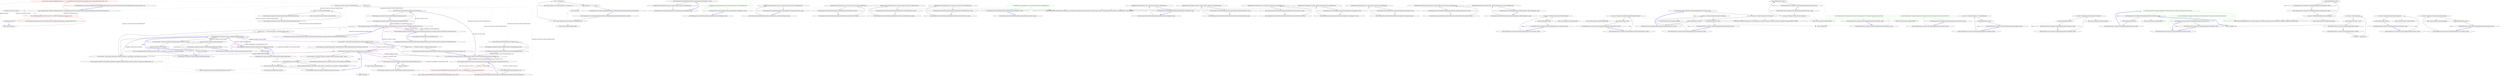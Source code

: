 digraph  {
n55 [label="Humanizer.Localisation.Formatters.DefaultFormatter", span=""];
n0 [cluster="Humanizer.Localisation.Formatters.DefaultFormatter.DefaultFormatter(string)", label="Entry Humanizer.Localisation.Formatters.DefaultFormatter.DefaultFormatter(string)", span="16-16"];
n1 [cluster="Humanizer.Localisation.Formatters.DefaultFormatter.DefaultFormatter(string)", label="_culture = new CultureInfo(localeCode)", span="18-18"];
n2 [cluster="Humanizer.Localisation.Formatters.DefaultFormatter.DefaultFormatter(string)", label="Exit Humanizer.Localisation.Formatters.DefaultFormatter.DefaultFormatter(string)", span="16-16"];
n3 [cluster="System.Globalization.CultureInfo.CultureInfo(string)", label="Entry System.Globalization.CultureInfo.CultureInfo(string)", span="0-0"];
n4 [cluster="Humanizer.Localisation.Formatters.DefaultFormatter.DateHumanize_Now()", label="Entry Humanizer.Localisation.Formatters.DefaultFormatter.DateHumanize_Now()", span="25-25"];
n5 [cluster="Humanizer.Localisation.Formatters.DefaultFormatter.DateHumanize_Now()", label="return GetResourceForDate(TimeUnit.Millisecond, Tense.Past, 0);", span="27-27"];
n6 [cluster="Humanizer.Localisation.Formatters.DefaultFormatter.DateHumanize_Now()", label="Exit Humanizer.Localisation.Formatters.DefaultFormatter.DateHumanize_Now()", span="25-25"];
n7 [cluster="Humanizer.Localisation.Formatters.DefaultFormatter.GetResourceForDate(Humanizer.Localisation.TimeUnit, Humanizer.Localisation.Tense, int)", label="Entry Humanizer.Localisation.Formatters.DefaultFormatter.GetResourceForDate(Humanizer.Localisation.TimeUnit, Humanizer.Localisation.Tense, int)", span="75-75"];
n8 [cluster="Humanizer.Localisation.Formatters.DefaultFormatter.DateHumanize_Never()", label="Entry Humanizer.Localisation.Formatters.DefaultFormatter.DateHumanize_Never()", span="34-34"];
n9 [cluster="Humanizer.Localisation.Formatters.DefaultFormatter.DateHumanize_Never()", label="return Format(ResourceKeys.DateHumanize.Never);", span="36-36"];
n10 [cluster="Humanizer.Localisation.Formatters.DefaultFormatter.DateHumanize_Never()", label="Exit Humanizer.Localisation.Formatters.DefaultFormatter.DateHumanize_Never()", span="34-34"];
n11 [cluster="Humanizer.Localisation.Formatters.DefaultFormatter.Format(string)", label="Entry Humanizer.Localisation.Formatters.DefaultFormatter.Format(string)", span="93-93"];
n12 [cluster="Humanizer.Localisation.Formatters.DefaultFormatter.DateHumanize(Humanizer.Localisation.TimeUnit, Humanizer.Localisation.Tense, int)", label="Entry Humanizer.Localisation.Formatters.DefaultFormatter.DateHumanize(Humanizer.Localisation.TimeUnit, Humanizer.Localisation.Tense, int)", span="46-46"];
n13 [cluster="Humanizer.Localisation.Formatters.DefaultFormatter.DateHumanize(Humanizer.Localisation.TimeUnit, Humanizer.Localisation.Tense, int)", label="return GetResourceForDate(timeUnit, timeUnitTense, unit);", span="48-48"];
n14 [cluster="Humanizer.Localisation.Formatters.DefaultFormatter.DateHumanize(Humanizer.Localisation.TimeUnit, Humanizer.Localisation.Tense, int)", label="Exit Humanizer.Localisation.Formatters.DefaultFormatter.DateHumanize(Humanizer.Localisation.TimeUnit, Humanizer.Localisation.Tense, int)", span="46-46"];
n15 [cluster="Humanizer.Localisation.Formatters.DefaultFormatter.TimeSpanHumanize_Zero()", label="Entry Humanizer.Localisation.Formatters.DefaultFormatter.TimeSpanHumanize_Zero()", span="55-55"];
n16 [cluster="Humanizer.Localisation.Formatters.DefaultFormatter.TimeSpanHumanize_Zero()", label="return GetResourceForTimeSpan(TimeUnit.Millisecond, 0);", span="57-57"];
n17 [cluster="Humanizer.Localisation.Formatters.DefaultFormatter.TimeSpanHumanize_Zero()", label="Exit Humanizer.Localisation.Formatters.DefaultFormatter.TimeSpanHumanize_Zero()", span="55-55"];
n18 [cluster="Humanizer.Localisation.Formatters.DefaultFormatter.GetResourceForTimeSpan(Humanizer.Localisation.TimeUnit, int)", label="Entry Humanizer.Localisation.Formatters.DefaultFormatter.GetResourceForTimeSpan(Humanizer.Localisation.TimeUnit, int)", span="81-81"];
n19 [cluster="Humanizer.Localisation.Formatters.DefaultFormatter.TimeSpanHumanize(Humanizer.Localisation.TimeUnit, int)", label="Entry Humanizer.Localisation.Formatters.DefaultFormatter.TimeSpanHumanize(Humanizer.Localisation.TimeUnit, int)", span="67-67"];
n20 [cluster="Humanizer.Localisation.Formatters.DefaultFormatter.TimeSpanHumanize(Humanizer.Localisation.TimeUnit, int)", color=red, community=0, label="0: timeUnit > TimeUnit.Week", span="69-69"];
n21 [cluster="Humanizer.Localisation.Formatters.DefaultFormatter.TimeSpanHumanize(Humanizer.Localisation.TimeUnit, int)", color=red, community=0, label="0: throw new ArgumentOutOfRangeException(nameof(timeUnit), ''There's no meaningful way to humanize passed timeUnit.'');", span="70-70"];
n22 [cluster="Humanizer.Localisation.Formatters.DefaultFormatter.TimeSpanHumanize(Humanizer.Localisation.TimeUnit, int)", label="return GetResourceForTimeSpan(timeUnit, unit);", span="72-72"];
n23 [cluster="Humanizer.Localisation.Formatters.DefaultFormatter.TimeSpanHumanize(Humanizer.Localisation.TimeUnit, int)", label="Exit Humanizer.Localisation.Formatters.DefaultFormatter.TimeSpanHumanize(Humanizer.Localisation.TimeUnit, int)", span="67-67"];
n24 [cluster="System.ArgumentOutOfRangeException.ArgumentOutOfRangeException(string, string)", label="Entry System.ArgumentOutOfRangeException.ArgumentOutOfRangeException(string, string)", span="0-0"];
n25 [cluster="Unk.nameof", label="Entry Unk.nameof", span=""];
n26 [cluster="Humanizer.Localisation.Formatters.DefaultFormatter.GetResourceForDate(Humanizer.Localisation.TimeUnit, Humanizer.Localisation.Tense, int)", label="var resourceKey = ResourceKeys.DateHumanize.GetResourceKey(unit, timeUnitTense: timeUnitTense, count: count)", span="77-77"];
n27 [cluster="Humanizer.Localisation.Formatters.DefaultFormatter.GetResourceForDate(Humanizer.Localisation.TimeUnit, Humanizer.Localisation.Tense, int)", label="return count == 1 ? Format(resourceKey) : Format(resourceKey, count);", span="78-78"];
n29 [cluster="Humanizer.Localisation.ResourceKeys.DateHumanize.GetResourceKey(Humanizer.Localisation.TimeUnit, Humanizer.Localisation.Tense, int)", label="Entry Humanizer.Localisation.ResourceKeys.DateHumanize.GetResourceKey(Humanizer.Localisation.TimeUnit, Humanizer.Localisation.Tense, int)", span="35-35"];
n28 [cluster="Humanizer.Localisation.Formatters.DefaultFormatter.GetResourceForDate(Humanizer.Localisation.TimeUnit, Humanizer.Localisation.Tense, int)", label="Exit Humanizer.Localisation.Formatters.DefaultFormatter.GetResourceForDate(Humanizer.Localisation.TimeUnit, Humanizer.Localisation.Tense, int)", span="75-75"];
n30 [cluster="Humanizer.Localisation.Formatters.DefaultFormatter.Format(string, int)", label="Entry Humanizer.Localisation.Formatters.DefaultFormatter.Format(string, int)", span="110-110"];
n31 [cluster="Humanizer.Localisation.Formatters.DefaultFormatter.GetResourceForTimeSpan(Humanizer.Localisation.TimeUnit, int)", label="var resourceKey = ResourceKeys.TimeSpanHumanize.GetResourceKey(unit, count)", span="83-83"];
n32 [cluster="Humanizer.Localisation.Formatters.DefaultFormatter.GetResourceForTimeSpan(Humanizer.Localisation.TimeUnit, int)", label="return count == 1 ? Format(resourceKey) : Format(resourceKey, count);", span="84-84"];
n34 [cluster="Humanizer.Localisation.ResourceKeys.TimeSpanHumanize.GetResourceKey(Humanizer.Localisation.TimeUnit, int)", label="Entry Humanizer.Localisation.ResourceKeys.TimeSpanHumanize.GetResourceKey(Humanizer.Localisation.TimeUnit, int)", span="22-22"];
n33 [cluster="Humanizer.Localisation.Formatters.DefaultFormatter.GetResourceForTimeSpan(Humanizer.Localisation.TimeUnit, int)", label="Exit Humanizer.Localisation.Formatters.DefaultFormatter.GetResourceForTimeSpan(Humanizer.Localisation.TimeUnit, int)", span="81-81"];
n35 [cluster="Humanizer.Localisation.Formatters.DefaultFormatter.Format(string)", label="var resourceString = Resources.GetResource(GetResourceKey(resourceKey), _culture)", span="95-95"];
n37 [cluster="Humanizer.Localisation.Formatters.DefaultFormatter.Format(string)", label="throw new ArgumentException($''The resource object with key '{resourceKey}' was not found'', nameof(resourceKey));", span="98-98"];
n36 [cluster="Humanizer.Localisation.Formatters.DefaultFormatter.Format(string)", label="string.IsNullOrEmpty(resourceString)", span="97-97"];
n40 [cluster="Humanizer.Localisation.Formatters.DefaultFormatter.GetResourceKey(string)", label="Entry Humanizer.Localisation.Formatters.DefaultFormatter.GetResourceKey(string)", span="136-136"];
n41 [cluster="Humanizer.Localisation.Resources.GetResource(string, System.Globalization.CultureInfo)", label="Entry Humanizer.Localisation.Resources.GetResource(string, System.Globalization.CultureInfo)", span="19-19"];
n38 [cluster="Humanizer.Localisation.Formatters.DefaultFormatter.Format(string)", label="return resourceString;", span="100-100"];
n42 [cluster="string.IsNullOrEmpty(string)", label="Entry string.IsNullOrEmpty(string)", span="0-0"];
n39 [cluster="Humanizer.Localisation.Formatters.DefaultFormatter.Format(string)", label="Exit Humanizer.Localisation.Formatters.DefaultFormatter.Format(string)", span="93-93"];
n43 [cluster="System.ArgumentException.ArgumentException(string, string)", label="Entry System.ArgumentException.ArgumentException(string, string)", span="0-0"];
n44 [cluster="Humanizer.Localisation.Formatters.DefaultFormatter.Format(string, int)", label="var resourceString = Resources.GetResource(GetResourceKey(resourceKey, number), _culture)", span="112-112"];
n46 [cluster="Humanizer.Localisation.Formatters.DefaultFormatter.Format(string, int)", label="throw new ArgumentException($''The resource object with key '{resourceKey}' was not found'', nameof(resourceKey));", span="115-115"];
n47 [cluster="Humanizer.Localisation.Formatters.DefaultFormatter.Format(string, int)", label="return resourceString.FormatWith(number);", span="117-117"];
n45 [cluster="Humanizer.Localisation.Formatters.DefaultFormatter.Format(string, int)", label="string.IsNullOrEmpty(resourceString)", span="114-114"];
n49 [cluster="Humanizer.Localisation.Formatters.DefaultFormatter.GetResourceKey(string, int)", label="Entry Humanizer.Localisation.Formatters.DefaultFormatter.GetResourceKey(string, int)", span="126-126"];
n48 [cluster="Humanizer.Localisation.Formatters.DefaultFormatter.Format(string, int)", label="Exit Humanizer.Localisation.Formatters.DefaultFormatter.Format(string, int)", span="110-110"];
n50 [cluster="string.FormatWith(params object[])", label="Entry string.FormatWith(params object[])", span="15-15"];
n51 [cluster="Humanizer.Localisation.Formatters.DefaultFormatter.GetResourceKey(string, int)", label="return resourceKey;", span="128-128"];
n52 [cluster="Humanizer.Localisation.Formatters.DefaultFormatter.GetResourceKey(string, int)", label="Exit Humanizer.Localisation.Formatters.DefaultFormatter.GetResourceKey(string, int)", span="126-126"];
n53 [cluster="Humanizer.Localisation.Formatters.DefaultFormatter.GetResourceKey(string)", label="return resourceKey;", span="138-138"];
n54 [cluster="Humanizer.Localisation.Formatters.DefaultFormatter.GetResourceKey(string)", label="Exit Humanizer.Localisation.Formatters.DefaultFormatter.GetResourceKey(string)", span="136-136"];
m0_3 [cluster="Unk.>", file="DefaultFormatterTests.cs", label="Entry Unk.>", span=""];
m0_15 [cluster="System.Collections.Generic.IEnumerable<T>.Humanize<T>()", file="DefaultFormatterTests.cs", label="Entry System.Collections.Generic.IEnumerable<T>.Humanize<T>()", span="17-17"];
m0_0 [cluster="Humanizer.Tests.Localisation.DefaultFormatterTests.TimeSpanHumanizeThrowsExceptionForTimeUnitsLargerThanWeek(Humanizer.Localisation.TimeUnit, int)", file="DefaultFormatterTests.cs", label="Entry Humanizer.Tests.Localisation.DefaultFormatterTests.TimeSpanHumanizeThrowsExceptionForTimeUnitsLargerThanWeek(Humanizer.Localisation.TimeUnit, int)", span="17-17"];
m0_1 [cluster="Humanizer.Tests.Localisation.DefaultFormatterTests.TimeSpanHumanizeThrowsExceptionForTimeUnitsLargerThanWeek(Humanizer.Localisation.TimeUnit, int)", color=red, community=0, file="DefaultFormatterTests.cs", label="0: Assert.Throws<ArgumentOutOfRangeException>(() => new DefaultFormatter(CultureInfo.InvariantCulture.Name).TimeSpanHumanize(timeUnit, unit))", span="19-19"];
m0_2 [cluster="Humanizer.Tests.Localisation.DefaultFormatterTests.TimeSpanHumanizeThrowsExceptionForTimeUnitsLargerThanWeek(Humanizer.Localisation.TimeUnit, int)", file="DefaultFormatterTests.cs", label="Exit Humanizer.Tests.Localisation.DefaultFormatterTests.TimeSpanHumanizeThrowsExceptionForTimeUnitsLargerThanWeek(Humanizer.Localisation.TimeUnit, int)", span="17-17"];
m0_8 [cluster="Humanizer.Localisation.Formatters.DefaultFormatter.TimeSpanHumanize(Humanizer.Localisation.TimeUnit, int)", file="DefaultFormatterTests.cs", label="Entry Humanizer.Localisation.Formatters.DefaultFormatter.TimeSpanHumanize(Humanizer.Localisation.TimeUnit, int)", span="67-67"];
m0_16 [cluster="Unk.Equal", file="DefaultFormatterTests.cs", label="Entry Unk.Equal", span=""];
m0_9 [cluster="Humanizer.Tests.Localisation.DefaultFormatterTests.HandlesNotImplementedCollectionFormattersGracefully()", file="DefaultFormatterTests.cs", label="Entry Humanizer.Tests.Localisation.DefaultFormatterTests.HandlesNotImplementedCollectionFormattersGracefully()", span="24-24"];
m0_10 [cluster="Humanizer.Tests.Localisation.DefaultFormatterTests.HandlesNotImplementedCollectionFormattersGracefully()", file="DefaultFormatterTests.cs", label="var a = new[] {DateTime.UtcNow, DateTime.UtcNow.AddDays(10)}", span="26-26"];
m0_11 [cluster="Humanizer.Tests.Localisation.DefaultFormatterTests.HandlesNotImplementedCollectionFormattersGracefully()", file="DefaultFormatterTests.cs", label="var b = a.Humanize()", span="27-27"];
m0_12 [cluster="Humanizer.Tests.Localisation.DefaultFormatterTests.HandlesNotImplementedCollectionFormattersGracefully()", file="DefaultFormatterTests.cs", label="Assert.Equal(a[0] + '' & '' + a[1], b)", span="29-29"];
m0_13 [cluster="Humanizer.Tests.Localisation.DefaultFormatterTests.HandlesNotImplementedCollectionFormattersGracefully()", file="DefaultFormatterTests.cs", label="Exit Humanizer.Tests.Localisation.DefaultFormatterTests.HandlesNotImplementedCollectionFormattersGracefully()", span="24-24"];
m0_4 [cluster="lambda expression", file="DefaultFormatterTests.cs", label="Entry lambda expression", span="19-19"];
m0_5 [cluster="lambda expression", color=red, community=0, file="DefaultFormatterTests.cs", label="0: new DefaultFormatter(CultureInfo.InvariantCulture.Name).TimeSpanHumanize(timeUnit, unit)", span="19-19"];
m0_6 [cluster="lambda expression", file="DefaultFormatterTests.cs", label="Exit lambda expression", span="19-19"];
m0_14 [cluster="System.DateTime.AddDays(double)", file="DefaultFormatterTests.cs", label="Entry System.DateTime.AddDays(double)", span="0-0"];
m0_17 [file="DefaultFormatterTests.cs", label="Humanizer.Localisation.TimeUnit", span=""];
m0_18 [file="DefaultFormatterTests.cs", label=int, span=""];
m1_13 [cluster="Humanizer.Tests.DateTimeHumanizePrecisionStrategyTests.MinutesAgo(int, string)", file="TimeSpanHumanizeExtensions.cs", label="Entry Humanizer.Tests.DateTimeHumanizePrecisionStrategyTests.MinutesAgo(int, string)", span="72-72"];
m1_14 [cluster="Humanizer.Tests.DateTimeHumanizePrecisionStrategyTests.MinutesAgo(int, string)", file="TimeSpanHumanizeExtensions.cs", label="DateHumanize.Verify(expected, minutes, TimeUnit.Minute, Tense.Past, DefaultPrecision)", span="74-74"];
m1_15 [cluster="Humanizer.Tests.DateTimeHumanizePrecisionStrategyTests.MinutesAgo(int, string)", file="TimeSpanHumanizeExtensions.cs", label="Exit Humanizer.Tests.DateTimeHumanizePrecisionStrategyTests.MinutesAgo(int, string)", span="72-72"];
m1_31 [cluster="Humanizer.Tests.DateTimeHumanizePrecisionStrategyTests.MonthsAgo(int, string)", file="TimeSpanHumanizeExtensions.cs", label="Entry Humanizer.Tests.DateTimeHumanizePrecisionStrategyTests.MonthsAgo(int, string)", span="156-156"];
m1_32 [cluster="Humanizer.Tests.DateTimeHumanizePrecisionStrategyTests.MonthsAgo(int, string)", color=green, community=0, file="TimeSpanHumanizeExtensions.cs", label="0: DateHumanize.Verify(expected, months, TimeUnit.Month, Tense.Past, DefaultPrecision)", span="158-158"];
m1_33 [cluster="Humanizer.Tests.DateTimeHumanizePrecisionStrategyTests.MonthsAgo(int, string)", file="TimeSpanHumanizeExtensions.cs", label="Exit Humanizer.Tests.DateTimeHumanizePrecisionStrategyTests.MonthsAgo(int, string)", span="156-156"];
m1_10 [cluster="Humanizer.Tests.DateTimeHumanizePrecisionStrategyTests.SecondsFromNow(int, string)", file="TimeSpanHumanizeExtensions.cs", label="Entry Humanizer.Tests.DateTimeHumanizePrecisionStrategyTests.SecondsFromNow(int, string)", span="58-58"];
m1_11 [cluster="Humanizer.Tests.DateTimeHumanizePrecisionStrategyTests.SecondsFromNow(int, string)", file="TimeSpanHumanizeExtensions.cs", label="DateHumanize.Verify(expected, seconds, TimeUnit.Second, Tense.Future, DefaultPrecision)", span="60-60"];
m1_12 [cluster="Humanizer.Tests.DateTimeHumanizePrecisionStrategyTests.SecondsFromNow(int, string)", file="TimeSpanHumanizeExtensions.cs", label="Exit Humanizer.Tests.DateTimeHumanizePrecisionStrategyTests.SecondsFromNow(int, string)", span="58-58"];
m1_28 [cluster="Humanizer.Tests.DateTimeHumanizePrecisionStrategyTests.DaysFromNow(int, string)", file="TimeSpanHumanizeExtensions.cs", label="Entry Humanizer.Tests.DateTimeHumanizePrecisionStrategyTests.DaysFromNow(int, string)", span="143-143"];
m1_29 [cluster="Humanizer.Tests.DateTimeHumanizePrecisionStrategyTests.DaysFromNow(int, string)", file="TimeSpanHumanizeExtensions.cs", label="DateHumanize.Verify(expected, days, TimeUnit.Day, Tense.Future, DefaultPrecision)", span="145-145"];
m1_30 [cluster="Humanizer.Tests.DateTimeHumanizePrecisionStrategyTests.DaysFromNow(int, string)", file="TimeSpanHumanizeExtensions.cs", label="Exit Humanizer.Tests.DateTimeHumanizePrecisionStrategyTests.DaysFromNow(int, string)", span="143-143"];
m1_34 [cluster="Humanizer.Tests.DateTimeHumanizePrecisionStrategyTests.MonthsFromNow(int, string)", file="TimeSpanHumanizeExtensions.cs", label="Entry Humanizer.Tests.DateTimeHumanizePrecisionStrategyTests.MonthsFromNow(int, string)", span="169-169"];
m1_35 [cluster="Humanizer.Tests.DateTimeHumanizePrecisionStrategyTests.MonthsFromNow(int, string)", file="TimeSpanHumanizeExtensions.cs", label="DateHumanize.Verify(expected, months, TimeUnit.Month, Tense.Future, DefaultPrecision)", span="171-171"];
m1_36 [cluster="Humanizer.Tests.DateTimeHumanizePrecisionStrategyTests.MonthsFromNow(int, string)", file="TimeSpanHumanizeExtensions.cs", label="Exit Humanizer.Tests.DateTimeHumanizePrecisionStrategyTests.MonthsFromNow(int, string)", span="169-169"];
m1_22 [cluster="Humanizer.Tests.DateTimeHumanizePrecisionStrategyTests.HoursFromNow(int, string)", file="TimeSpanHumanizeExtensions.cs", label="Entry Humanizer.Tests.DateTimeHumanizePrecisionStrategyTests.HoursFromNow(int, string)", span="115-115"];
m1_23 [cluster="Humanizer.Tests.DateTimeHumanizePrecisionStrategyTests.HoursFromNow(int, string)", file="TimeSpanHumanizeExtensions.cs", label="DateHumanize.Verify(expected, hours, TimeUnit.Hour, Tense.Future, DefaultPrecision)", span="117-117"];
m1_24 [cluster="Humanizer.Tests.DateTimeHumanizePrecisionStrategyTests.HoursFromNow(int, string)", file="TimeSpanHumanizeExtensions.cs", label="Exit Humanizer.Tests.DateTimeHumanizePrecisionStrategyTests.HoursFromNow(int, string)", span="115-115"];
m1_25 [cluster="Humanizer.Tests.DateTimeHumanizePrecisionStrategyTests.DaysAgo(int, string)", file="TimeSpanHumanizeExtensions.cs", label="Entry Humanizer.Tests.DateTimeHumanizePrecisionStrategyTests.DaysAgo(int, string)", span="129-129"];
m1_26 [cluster="Humanizer.Tests.DateTimeHumanizePrecisionStrategyTests.DaysAgo(int, string)", color=green, community=0, file="TimeSpanHumanizeExtensions.cs", label="0: DateHumanize.Verify(expected, days, TimeUnit.Day, Tense.Past, DefaultPrecision)", span="131-131"];
m1_27 [cluster="Humanizer.Tests.DateTimeHumanizePrecisionStrategyTests.DaysAgo(int, string)", file="TimeSpanHumanizeExtensions.cs", label="Exit Humanizer.Tests.DateTimeHumanizePrecisionStrategyTests.DaysAgo(int, string)", span="129-129"];
m1_37 [cluster="Humanizer.Tests.DateTimeHumanizePrecisionStrategyTests.YearsAgo(int, string)", file="TimeSpanHumanizeExtensions.cs", label="Entry Humanizer.Tests.DateTimeHumanizePrecisionStrategyTests.YearsAgo(int, string)", span="177-177"];
m1_38 [cluster="Humanizer.Tests.DateTimeHumanizePrecisionStrategyTests.YearsAgo(int, string)", file="TimeSpanHumanizeExtensions.cs", label="DateHumanize.Verify(expected, years, TimeUnit.Year, Tense.Past, DefaultPrecision)", span="179-179"];
m1_39 [cluster="Humanizer.Tests.DateTimeHumanizePrecisionStrategyTests.YearsAgo(int, string)", file="TimeSpanHumanizeExtensions.cs", label="Exit Humanizer.Tests.DateTimeHumanizePrecisionStrategyTests.YearsAgo(int, string)", span="177-177"];
m1_16 [cluster="Humanizer.Tests.DateTimeHumanizePrecisionStrategyTests.MinutesFromNow(int, string)", file="TimeSpanHumanizeExtensions.cs", label="Entry Humanizer.Tests.DateTimeHumanizePrecisionStrategyTests.MinutesFromNow(int, string)", span="86-86"];
m1_17 [cluster="Humanizer.Tests.DateTimeHumanizePrecisionStrategyTests.MinutesFromNow(int, string)", file="TimeSpanHumanizeExtensions.cs", label="DateHumanize.Verify(expected, minutes, TimeUnit.Minute, Tense.Future, DefaultPrecision)", span="88-88"];
m1_18 [cluster="Humanizer.Tests.DateTimeHumanizePrecisionStrategyTests.MinutesFromNow(int, string)", file="TimeSpanHumanizeExtensions.cs", label="Exit Humanizer.Tests.DateTimeHumanizePrecisionStrategyTests.MinutesFromNow(int, string)", span="86-86"];
m1_40 [cluster="Humanizer.Tests.DateTimeHumanizePrecisionStrategyTests.YearsFromNow(int, string)", file="TimeSpanHumanizeExtensions.cs", label="Entry Humanizer.Tests.DateTimeHumanizePrecisionStrategyTests.YearsFromNow(int, string)", span="185-185"];
m1_41 [cluster="Humanizer.Tests.DateTimeHumanizePrecisionStrategyTests.YearsFromNow(int, string)", file="TimeSpanHumanizeExtensions.cs", label="DateHumanize.Verify(expected, years, TimeUnit.Year, Tense.Future, DefaultPrecision)", span="187-187"];
m1_42 [cluster="Humanizer.Tests.DateTimeHumanizePrecisionStrategyTests.YearsFromNow(int, string)", file="TimeSpanHumanizeExtensions.cs", label="Exit Humanizer.Tests.DateTimeHumanizePrecisionStrategyTests.YearsFromNow(int, string)", span="185-185"];
m1_7 [cluster="Humanizer.Tests.DateTimeHumanizePrecisionStrategyTests.SecondsAgo(int, string)", file="TimeSpanHumanizeExtensions.cs", label="Entry Humanizer.Tests.DateTimeHumanizePrecisionStrategyTests.SecondsAgo(int, string)", span="44-44"];
m1_8 [cluster="Humanizer.Tests.DateTimeHumanizePrecisionStrategyTests.SecondsAgo(int, string)", file="TimeSpanHumanizeExtensions.cs", label="DateHumanize.Verify(expected, seconds, TimeUnit.Second, Tense.Past, DefaultPrecision)", span="46-46"];
m1_9 [cluster="Humanizer.Tests.DateTimeHumanizePrecisionStrategyTests.SecondsAgo(int, string)", file="TimeSpanHumanizeExtensions.cs", label="Exit Humanizer.Tests.DateTimeHumanizePrecisionStrategyTests.SecondsAgo(int, string)", span="44-44"];
m1_3 [cluster="Humanizer.Tests.DateHumanize.Verify(string, int, Humanizer.Localisation.TimeUnit, Humanizer.Localisation.Tense, double?, System.Globalization.CultureInfo, System.DateTime?, System.DateTime?)", file="TimeSpanHumanizeExtensions.cs", label="Entry Humanizer.Tests.DateHumanize.Verify(string, int, Humanizer.Localisation.TimeUnit, Humanizer.Localisation.Tense, double?, System.Globalization.CultureInfo, System.DateTime?, System.DateTime?)", span="35-35"];
m1_19 [cluster="Humanizer.Tests.DateTimeHumanizePrecisionStrategyTests.HoursAgo(int, string)", file="TimeSpanHumanizeExtensions.cs", label="Entry Humanizer.Tests.DateTimeHumanizePrecisionStrategyTests.HoursAgo(int, string)", span="101-101"];
m1_20 [cluster="Humanizer.Tests.DateTimeHumanizePrecisionStrategyTests.HoursAgo(int, string)", file="TimeSpanHumanizeExtensions.cs", label="DateHumanize.Verify(expected, hours, TimeUnit.Hour, Tense.Past, DefaultPrecision)", span="103-103"];
m1_21 [cluster="Humanizer.Tests.DateTimeHumanizePrecisionStrategyTests.HoursAgo(int, string)", file="TimeSpanHumanizeExtensions.cs", label="Exit Humanizer.Tests.DateTimeHumanizePrecisionStrategyTests.HoursAgo(int, string)", span="101-101"];
m1_4 [cluster="Humanizer.Tests.DateTimeHumanizePrecisionStrategyTests.MillisecondsFromNow(int, string)", file="TimeSpanHumanizeExtensions.cs", label="Entry Humanizer.Tests.DateTimeHumanizePrecisionStrategyTests.MillisecondsFromNow(int, string)", span="30-30"];
m1_5 [cluster="Humanizer.Tests.DateTimeHumanizePrecisionStrategyTests.MillisecondsFromNow(int, string)", file="TimeSpanHumanizeExtensions.cs", label="DateHumanize.Verify(expected, milliseconds, TimeUnit.Millisecond, Tense.Future, DefaultPrecision)", span="32-32"];
m1_6 [cluster="Humanizer.Tests.DateTimeHumanizePrecisionStrategyTests.MillisecondsFromNow(int, string)", file="TimeSpanHumanizeExtensions.cs", label="Exit Humanizer.Tests.DateTimeHumanizePrecisionStrategyTests.MillisecondsFromNow(int, string)", span="30-30"];
m1_0 [cluster="Humanizer.Tests.DateTimeHumanizePrecisionStrategyTests.MillisecondsAgo(int, string)", file="TimeSpanHumanizeExtensions.cs", label="Entry Humanizer.Tests.DateTimeHumanizePrecisionStrategyTests.MillisecondsAgo(int, string)", span="18-18"];
m1_1 [cluster="Humanizer.Tests.DateTimeHumanizePrecisionStrategyTests.MillisecondsAgo(int, string)", file="TimeSpanHumanizeExtensions.cs", label="DateHumanize.Verify(expected, milliseconds, TimeUnit.Millisecond, Tense.Past, DefaultPrecision)", span="20-20"];
m1_2 [cluster="Humanizer.Tests.DateTimeHumanizePrecisionStrategyTests.MillisecondsAgo(int, string)", file="TimeSpanHumanizeExtensions.cs", label="Exit Humanizer.Tests.DateTimeHumanizePrecisionStrategyTests.MillisecondsAgo(int, string)", span="18-18"];
m2_22 [cluster="Humanizer.Tests.Localisation.roRO.TimeSpanHumanizerTests.Days(int, string)", file="TimeSpanHumanizerTests.cs", label="Entry Humanizer.Tests.Localisation.roRO.TimeSpanHumanizerTests.Days(int, string)", span="66-66"];
m2_23 [cluster="Humanizer.Tests.Localisation.roRO.TimeSpanHumanizerTests.Days(int, string)", file="TimeSpanHumanizerTests.cs", label="var actual = TimeSpan.FromDays(days).Humanize()", span="68-68"];
m2_24 [cluster="Humanizer.Tests.Localisation.roRO.TimeSpanHumanizerTests.Days(int, string)", file="TimeSpanHumanizerTests.cs", label="Assert.Equal(expected, actual)", span="69-69"];
m2_25 [cluster="Humanizer.Tests.Localisation.roRO.TimeSpanHumanizerTests.Days(int, string)", file="TimeSpanHumanizerTests.cs", label="Exit Humanizer.Tests.Localisation.roRO.TimeSpanHumanizerTests.Days(int, string)", span="66-66"];
m2_17 [cluster="Humanizer.Tests.Localisation.roRO.TimeSpanHumanizerTests.Hours(int, string)", file="TimeSpanHumanizerTests.cs", label="Entry Humanizer.Tests.Localisation.roRO.TimeSpanHumanizerTests.Hours(int, string)", span="54-54"];
m2_18 [cluster="Humanizer.Tests.Localisation.roRO.TimeSpanHumanizerTests.Hours(int, string)", file="TimeSpanHumanizerTests.cs", label="var actual = TimeSpan.FromHours(hours).Humanize()", span="56-56"];
m2_19 [cluster="Humanizer.Tests.Localisation.roRO.TimeSpanHumanizerTests.Hours(int, string)", file="TimeSpanHumanizerTests.cs", label="Assert.Equal(expected, actual)", span="57-57"];
m2_20 [cluster="Humanizer.Tests.Localisation.roRO.TimeSpanHumanizerTests.Hours(int, string)", file="TimeSpanHumanizerTests.cs", label="Exit Humanizer.Tests.Localisation.roRO.TimeSpanHumanizerTests.Hours(int, string)", span="54-54"];
m2_7 [cluster="Humanizer.Tests.Localisation.roRO.TimeSpanHumanizerTests.Seconds(int, string)", file="TimeSpanHumanizerTests.cs", label="Entry Humanizer.Tests.Localisation.roRO.TimeSpanHumanizerTests.Seconds(int, string)", span="32-32"];
m2_8 [cluster="Humanizer.Tests.Localisation.roRO.TimeSpanHumanizerTests.Seconds(int, string)", file="TimeSpanHumanizerTests.cs", label="var actual = TimeSpan.FromSeconds(seconds).Humanize()", span="34-34"];
m2_9 [cluster="Humanizer.Tests.Localisation.roRO.TimeSpanHumanizerTests.Seconds(int, string)", file="TimeSpanHumanizerTests.cs", label="Assert.Equal(expected, actual)", span="35-35"];
m2_10 [cluster="Humanizer.Tests.Localisation.roRO.TimeSpanHumanizerTests.Seconds(int, string)", file="TimeSpanHumanizerTests.cs", label="Exit Humanizer.Tests.Localisation.roRO.TimeSpanHumanizerTests.Seconds(int, string)", span="32-32"];
m2_16 [cluster="System.TimeSpan.FromMinutes(double)", file="TimeSpanHumanizerTests.cs", label="Entry System.TimeSpan.FromMinutes(double)", span="0-0"];
m2_5 [cluster="System.TimeSpan.Humanize(int, System.Globalization.CultureInfo, Humanizer.Localisation.TimeUnit, Humanizer.Localisation.TimeUnit, string)", file="TimeSpanHumanizerTests.cs", label="Entry System.TimeSpan.Humanize(int, System.Globalization.CultureInfo, Humanizer.Localisation.TimeUnit, Humanizer.Localisation.TimeUnit, string)", span="28-28"];
m2_0 [cluster="Humanizer.Tests.Localisation.roRO.TimeSpanHumanizerTests.Milliseconds(int, string)", file="TimeSpanHumanizerTests.cs", label="Entry Humanizer.Tests.Localisation.roRO.TimeSpanHumanizerTests.Milliseconds(int, string)", span="21-21"];
m2_1 [cluster="Humanizer.Tests.Localisation.roRO.TimeSpanHumanizerTests.Milliseconds(int, string)", file="TimeSpanHumanizerTests.cs", label="var actual = TimeSpan.FromMilliseconds(millisSeconds).Humanize()", span="23-23"];
m2_2 [cluster="Humanizer.Tests.Localisation.roRO.TimeSpanHumanizerTests.Milliseconds(int, string)", file="TimeSpanHumanizerTests.cs", label="Assert.Equal(expected, actual)", span="24-24"];
m2_3 [cluster="Humanizer.Tests.Localisation.roRO.TimeSpanHumanizerTests.Milliseconds(int, string)", file="TimeSpanHumanizerTests.cs", label="Exit Humanizer.Tests.Localisation.roRO.TimeSpanHumanizerTests.Milliseconds(int, string)", span="21-21"];
m2_4 [cluster="System.TimeSpan.FromMilliseconds(double)", file="TimeSpanHumanizerTests.cs", label="Entry System.TimeSpan.FromMilliseconds(double)", span="0-0"];
m2_6 [cluster="Unk.Equal", file="TimeSpanHumanizerTests.cs", label="Entry Unk.Equal", span=""];
m2_11 [cluster="System.TimeSpan.FromSeconds(double)", file="TimeSpanHumanizerTests.cs", label="Entry System.TimeSpan.FromSeconds(double)", span="0-0"];
m2_12 [cluster="Humanizer.Tests.Localisation.roRO.TimeSpanHumanizerTests.Minutes(int, string)", file="TimeSpanHumanizerTests.cs", label="Entry Humanizer.Tests.Localisation.roRO.TimeSpanHumanizerTests.Minutes(int, string)", span="43-43"];
m2_13 [cluster="Humanizer.Tests.Localisation.roRO.TimeSpanHumanizerTests.Minutes(int, string)", file="TimeSpanHumanizerTests.cs", label="var actual = TimeSpan.FromMinutes(minutes).Humanize()", span="45-45"];
m2_14 [cluster="Humanizer.Tests.Localisation.roRO.TimeSpanHumanizerTests.Minutes(int, string)", file="TimeSpanHumanizerTests.cs", label="Assert.Equal(expected, actual)", span="46-46"];
m2_15 [cluster="Humanizer.Tests.Localisation.roRO.TimeSpanHumanizerTests.Minutes(int, string)", file="TimeSpanHumanizerTests.cs", label="Exit Humanizer.Tests.Localisation.roRO.TimeSpanHumanizerTests.Minutes(int, string)", span="43-43"];
m2_21 [cluster="System.TimeSpan.FromHours(double)", file="TimeSpanHumanizerTests.cs", label="Entry System.TimeSpan.FromHours(double)", span="0-0"];
m2_34 [cluster="Humanizer.Tests.Localisation.roRO.TimeSpanHumanizerTests.Years(int, string)", file="TimeSpanHumanizerTests.cs", label="Entry Humanizer.Tests.Localisation.roRO.TimeSpanHumanizerTests.Years(int, string)", span="100-100"];
m2_35 [cluster="Humanizer.Tests.Localisation.roRO.TimeSpanHumanizerTests.Years(int, string)", color=green, community=0, file="TimeSpanHumanizerTests.cs", label="0: Assert.Equal(expected, TimeSpan.FromDays(days).Humanize(maxUnit: Humanizer.Localisation.TimeUnit.Year))", span="102-102"];
m2_36 [cluster="Humanizer.Tests.Localisation.roRO.TimeSpanHumanizerTests.Years(int, string)", file="TimeSpanHumanizerTests.cs", label="Exit Humanizer.Tests.Localisation.roRO.TimeSpanHumanizerTests.Years(int, string)", span="100-100"];
m2_26 [cluster="System.TimeSpan.FromDays(double)", file="TimeSpanHumanizerTests.cs", label="Entry System.TimeSpan.FromDays(double)", span="0-0"];
m2_31 [cluster="Humanizer.Tests.Localisation.roRO.TimeSpanHumanizerTests.Months(int, string)", file="TimeSpanHumanizerTests.cs", label="Entry Humanizer.Tests.Localisation.roRO.TimeSpanHumanizerTests.Months(int, string)", span="89-89"];
m2_32 [cluster="Humanizer.Tests.Localisation.roRO.TimeSpanHumanizerTests.Months(int, string)", color=green, community=0, file="TimeSpanHumanizerTests.cs", label="0: Assert.Equal(expected, TimeSpan.FromDays(days).Humanize(maxUnit: Humanizer.Localisation.TimeUnit.Year))", span="91-91"];
m2_33 [cluster="Humanizer.Tests.Localisation.roRO.TimeSpanHumanizerTests.Months(int, string)", file="TimeSpanHumanizerTests.cs", label="Exit Humanizer.Tests.Localisation.roRO.TimeSpanHumanizerTests.Months(int, string)", span="89-89"];
m2_27 [cluster="Humanizer.Tests.Localisation.roRO.TimeSpanHumanizerTests.Weeks(int, string)", file="TimeSpanHumanizerTests.cs", label="Entry Humanizer.Tests.Localisation.roRO.TimeSpanHumanizerTests.Weeks(int, string)", span="76-76"];
m2_28 [cluster="Humanizer.Tests.Localisation.roRO.TimeSpanHumanizerTests.Weeks(int, string)", file="TimeSpanHumanizerTests.cs", label="var actual = TimeSpan.FromDays(7 * weeks).Humanize()", span="78-78"];
m2_29 [cluster="Humanizer.Tests.Localisation.roRO.TimeSpanHumanizerTests.Weeks(int, string)", file="TimeSpanHumanizerTests.cs", label="Assert.Equal(expected, actual)", span="79-79"];
m2_30 [cluster="Humanizer.Tests.Localisation.roRO.TimeSpanHumanizerTests.Weeks(int, string)", file="TimeSpanHumanizerTests.cs", label="Exit Humanizer.Tests.Localisation.roRO.TimeSpanHumanizerTests.Weeks(int, string)", span="76-76"];
m3_7 [cluster="Humanizer.Tests.Localisation.fr.TimeSpanHumanizeTests.Months(int, string)", color=green, community=0, file="TimeSpanHumanizeTests.cs", label="0: Assert.Equal(expected, TimeSpan.FromDays(days).Humanize(maxUnit: Humanizer.Localisation.TimeUnit.Year))", span="28-28"];
m3_8 [cluster="Humanizer.Tests.Localisation.fr.TimeSpanHumanizeTests.Months(int, string)", file="TimeSpanHumanizeTests.cs", label="Exit Humanizer.Tests.Localisation.fr.TimeSpanHumanizeTests.Months(int, string)", span="26-26"];
m3_9 [cluster="Humanizer.Tests.Localisation.fr.TimeSpanHumanizeTests.Days(int, string)", file="TimeSpanHumanizeTests.cs", label="Assert.Equal(expected, actual)", span="24-24"];
m3_10 [cluster="Humanizer.Tests.Localisation.fr.TimeSpanHumanizeTests.Days(int, string)", file="TimeSpanHumanizeTests.cs", label="Exit Humanizer.Tests.Localisation.fr.TimeSpanHumanizeTests.Days(int, string)", span="21-21"];
m3_26 [cluster="Humanizer.Tests.Localisation.fr.TimeSpanHumanizeTests.Milliseconds(int, string)", file="TimeSpanHumanizeTests.cs", label="Entry Humanizer.Tests.Localisation.fr.TimeSpanHumanizeTests.Milliseconds(int, string)", span="57-57"];
m3_27 [cluster="Humanizer.Tests.Localisation.fr.TimeSpanHumanizeTests.Milliseconds(int, string)", file="TimeSpanHumanizeTests.cs", label="var actual = TimeSpan.FromMilliseconds(ms).Humanize()", span="59-59"];
m3_28 [cluster="Humanizer.Tests.Localisation.fr.TimeSpanHumanizeTests.Milliseconds(int, string)", file="TimeSpanHumanizeTests.cs", label="Assert.Equal(expected, actual)", span="60-60"];
m3_29 [cluster="Humanizer.Tests.Localisation.fr.TimeSpanHumanizeTests.Milliseconds(int, string)", file="TimeSpanHumanizeTests.cs", label="Exit Humanizer.Tests.Localisation.fr.TimeSpanHumanizeTests.Milliseconds(int, string)", span="57-57"];
m3_16 [cluster="Humanizer.Tests.Localisation.fr.TimeSpanHumanizeTests.Minutes(int, string)", file="TimeSpanHumanizeTests.cs", label="Entry Humanizer.Tests.Localisation.fr.TimeSpanHumanizeTests.Minutes(int, string)", span="39-39"];
m3_17 [cluster="Humanizer.Tests.Localisation.fr.TimeSpanHumanizeTests.Minutes(int, string)", file="TimeSpanHumanizeTests.cs", label="var actual = TimeSpan.FromMinutes(minutes).Humanize()", span="41-41"];
m3_18 [cluster="Humanizer.Tests.Localisation.fr.TimeSpanHumanizeTests.Minutes(int, string)", file="TimeSpanHumanizeTests.cs", label="Assert.Equal(expected, actual)", span="42-42"];
m3_19 [cluster="Humanizer.Tests.Localisation.fr.TimeSpanHumanizeTests.Minutes(int, string)", file="TimeSpanHumanizeTests.cs", label="Exit Humanizer.Tests.Localisation.fr.TimeSpanHumanizeTests.Minutes(int, string)", span="39-39"];
m3_20 [cluster="System.TimeSpan.FromMinutes(double)", file="TimeSpanHumanizeTests.cs", label="Entry System.TimeSpan.FromMinutes(double)", span="0-0"];
m3_5 [cluster="System.TimeSpan.Humanize(int, System.Globalization.CultureInfo, Humanizer.Localisation.TimeUnit, Humanizer.Localisation.TimeUnit, string)", file="TimeSpanHumanizeTests.cs", label="Entry System.TimeSpan.Humanize(int, System.Globalization.CultureInfo, Humanizer.Localisation.TimeUnit, Humanizer.Localisation.TimeUnit, string)", span="28-28"];
m3_6 [cluster="Unk.Equal", file="TimeSpanHumanizeTests.cs", label="Entry Unk.Equal", span=""];
m3_30 [cluster="System.TimeSpan.FromMilliseconds(double)", file="TimeSpanHumanizeTests.cs", label="Entry System.TimeSpan.FromMilliseconds(double)", span="0-0"];
m3_25 [cluster="System.TimeSpan.FromSeconds(double)", file="TimeSpanHumanizeTests.cs", label="Entry System.TimeSpan.FromSeconds(double)", span="0-0"];
m3_15 [cluster="System.TimeSpan.FromHours(double)", file="TimeSpanHumanizeTests.cs", label="Entry System.TimeSpan.FromHours(double)", span="0-0"];
m3_11 [cluster="Humanizer.Tests.Localisation.fr.TimeSpanHumanizeTests.Hours(int, string)", file="TimeSpanHumanizeTests.cs", label="Entry Humanizer.Tests.Localisation.fr.TimeSpanHumanizeTests.Hours(int, string)", span="30-30"];
m3_12 [cluster="Humanizer.Tests.Localisation.fr.TimeSpanHumanizeTests.Hours(int, string)", file="TimeSpanHumanizeTests.cs", label="var actual = TimeSpan.FromHours(hours).Humanize()", span="32-32"];
m3_13 [cluster="Humanizer.Tests.Localisation.fr.TimeSpanHumanizeTests.Hours(int, string)", file="TimeSpanHumanizeTests.cs", label="Assert.Equal(expected, actual)", span="33-33"];
m3_14 [cluster="Humanizer.Tests.Localisation.fr.TimeSpanHumanizeTests.Hours(int, string)", file="TimeSpanHumanizeTests.cs", label="Exit Humanizer.Tests.Localisation.fr.TimeSpanHumanizeTests.Hours(int, string)", span="30-30"];
m3_31 [cluster="Humanizer.Tests.Localisation.fr.TimeSpanHumanizeTests.NoTime()", file="TimeSpanHumanizeTests.cs", label="Entry Humanizer.Tests.Localisation.fr.TimeSpanHumanizeTests.NoTime()", span="64-64"];
m3_32 [cluster="Humanizer.Tests.Localisation.fr.TimeSpanHumanizeTests.NoTime()", file="TimeSpanHumanizeTests.cs", label="var noTime = TimeSpan.Zero", span="66-66"];
m3_33 [cluster="Humanizer.Tests.Localisation.fr.TimeSpanHumanizeTests.NoTime()", file="TimeSpanHumanizeTests.cs", label="var actual = noTime.Humanize()", span="67-67"];
m3_34 [cluster="Humanizer.Tests.Localisation.fr.TimeSpanHumanizeTests.NoTime()", file="TimeSpanHumanizeTests.cs", label="Assert.Equal(''pas de temps'', actual)", span="68-68"];
m3_35 [cluster="Humanizer.Tests.Localisation.fr.TimeSpanHumanizeTests.NoTime()", file="TimeSpanHumanizeTests.cs", label="Exit Humanizer.Tests.Localisation.fr.TimeSpanHumanizeTests.NoTime()", span="64-64"];
m3_0 [cluster="Humanizer.Tests.Localisation.fr.TimeSpanHumanizeTests.Years(int, string)", file="TimeSpanHumanizeTests.cs", label="Entry Humanizer.Tests.Localisation.fr.TimeSpanHumanizeTests.Years(int, string)", span="15-15"];
m3_1 [cluster="Humanizer.Tests.Localisation.fr.TimeSpanHumanizeTests.Years(int, string)", color=green, community=0, file="TimeSpanHumanizeTests.cs", label="0: Assert.Equal(expected, TimeSpan.FromDays(days).Humanize(maxUnit: Humanizer.Localisation.TimeUnit.Year))", span="17-17"];
m3_2 [cluster="Humanizer.Tests.Localisation.fr.TimeSpanHumanizeTests.Years(int, string)", file="TimeSpanHumanizeTests.cs", label="Exit Humanizer.Tests.Localisation.fr.TimeSpanHumanizeTests.Years(int, string)", span="15-15"];
m3_3 [cluster="Humanizer.Tests.Localisation.fr.TimeSpanHumanizeTests.Weeks(int, string)", file="TimeSpanHumanizeTests.cs", label="Exit Humanizer.Tests.Localisation.fr.TimeSpanHumanizeTests.Weeks(int, string)", span="12-12"];
m3_4 [cluster="System.TimeSpan.FromDays(double)", file="TimeSpanHumanizeTests.cs", label="Entry System.TimeSpan.FromDays(double)", span="0-0"];
m3_21 [cluster="Humanizer.Tests.Localisation.fr.TimeSpanHumanizeTests.Seconds(int, string)", file="TimeSpanHumanizeTests.cs", label="Entry Humanizer.Tests.Localisation.fr.TimeSpanHumanizeTests.Seconds(int, string)", span="48-48"];
m3_22 [cluster="Humanizer.Tests.Localisation.fr.TimeSpanHumanizeTests.Seconds(int, string)", file="TimeSpanHumanizeTests.cs", label="var actual = TimeSpan.FromSeconds(seconds).Humanize()", span="50-50"];
m3_23 [cluster="Humanizer.Tests.Localisation.fr.TimeSpanHumanizeTests.Seconds(int, string)", file="TimeSpanHumanizeTests.cs", label="Assert.Equal(expected, actual)", span="51-51"];
m3_24 [cluster="Humanizer.Tests.Localisation.fr.TimeSpanHumanizeTests.Seconds(int, string)", file="TimeSpanHumanizeTests.cs", label="Exit Humanizer.Tests.Localisation.fr.TimeSpanHumanizeTests.Seconds(int, string)", span="48-48"];
n55 -> n1  [color=darkseagreen4, key=1, label="Humanizer.Localisation.Formatters.DefaultFormatter", style=dashed];
n55 -> n5  [color=darkseagreen4, key=1, label="Humanizer.Localisation.Formatters.DefaultFormatter", style=dashed];
n55 -> n9  [color=darkseagreen4, key=1, label="Humanizer.Localisation.Formatters.DefaultFormatter", style=dashed];
n55 -> n13  [color=darkseagreen4, key=1, label="Humanizer.Localisation.Formatters.DefaultFormatter", style=dashed];
n55 -> n16  [color=darkseagreen4, key=1, label="Humanizer.Localisation.Formatters.DefaultFormatter", style=dashed];
n55 -> n22  [color=darkseagreen4, key=1, label="Humanizer.Localisation.Formatters.DefaultFormatter", style=dashed];
n55 -> n27  [color=darkseagreen4, key=1, label="Humanizer.Localisation.Formatters.DefaultFormatter", style=dashed];
n55 -> n32  [color=darkseagreen4, key=1, label="Humanizer.Localisation.Formatters.DefaultFormatter", style=dashed];
n55 -> n35  [color=darkseagreen4, key=1, label="Humanizer.Localisation.Formatters.DefaultFormatter", style=dashed];
n55 -> n44  [color=darkseagreen4, key=1, label="Humanizer.Localisation.Formatters.DefaultFormatter", style=dashed];
n0 -> n1  [key=0, style=solid];
n1 -> n2  [key=0, style=solid];
n1 -> n3  [key=2, style=dotted];
n2 -> n0  [color=blue, key=0, style=bold];
n4 -> n5  [key=0, style=solid];
n4 -> n7  [color=darkorchid, key=3, label="method methodReturn string DateHumanize_Now", style=bold];
n5 -> n6  [key=0, style=solid];
n5 -> n7  [key=2, style=dotted];
n6 -> n4  [color=blue, key=0, style=bold];
n7 -> n26  [key=0, style=solid];
n7 -> n27  [color=darkseagreen4, key=1, label=int, style=dashed];
n7 -> n5  [color=darkorchid, key=3, label="Parameter variable int count", style=bold];
n7 -> n12  [color=darkorchid, key=3, label="Parameter variable int count", style=bold];
n8 -> n9  [key=0, style=solid];
n8 -> n11  [color=darkorchid, key=3, label="method methodReturn string DateHumanize_Never", style=bold];
n9 -> n10  [key=0, style=solid];
n9 -> n11  [key=2, style=dotted];
n10 -> n8  [color=blue, key=0, style=bold];
n11 -> n35  [key=0, style=solid];
n11 -> n37  [color=darkseagreen4, key=1, label=string, style=dashed];
n11 -> n9  [color=darkorchid, key=3, label="Parameter variable string resourceKey", style=bold];
n11 -> n26  [color=darkorchid, key=3, label="Parameter variable string resourceKey", style=bold];
n11 -> n31  [color=darkorchid, key=3, label="Parameter variable string resourceKey", style=bold];
n12 -> n13  [key=0, style=solid];
n12 -> n7  [color=darkorchid, key=3, label="method methodReturn string DateHumanize", style=bold];
n13 -> n14  [key=0, style=solid];
n13 -> n7  [key=2, style=dotted];
n14 -> n12  [color=blue, key=0, style=bold];
n15 -> n16  [key=0, style=solid];
n15 -> n18  [color=darkorchid, key=3, label="method methodReturn string TimeSpanHumanize_Zero", style=bold];
n16 -> n17  [key=0, style=solid];
n16 -> n18  [key=2, style=dotted];
n17 -> n15  [color=blue, key=0, style=bold];
n18 -> n31  [key=0, style=solid];
n18 -> n32  [color=darkseagreen4, key=1, label=int, style=dashed];
n18 -> n5  [color=darkorchid, key=3, label="Parameter variable int count", style=bold];
n18 -> n19  [color=darkorchid, key=3, label="Parameter variable int count", style=bold];
n19 -> n20  [color=red, key=0, style=solid];
n19 -> n21  [color=red, key=1, label="Humanizer.Localisation.TimeUnit", style=dashed];
n19 -> n22  [color=darkseagreen4, key=1, label="Humanizer.Localisation.TimeUnit", style=dashed];
n19 -> n18  [color=darkorchid, key=3, label="method methodReturn string TimeSpanHumanize", style=bold];
n20 -> n21  [color=red, key=0, style=solid];
n20 -> n22  [color=red, key=0, style=solid];
n21 -> n23  [color=red, key=0, style=solid];
n21 -> n24  [color=red, key=2, style=dotted];
n21 -> n25  [color=red, key=2, style=dotted];
n22 -> n23  [key=0, style=solid];
n22 -> n18  [key=2, style=dotted];
n23 -> n19  [color=blue, key=0, style=bold];
n26 -> n27  [key=0, style=solid];
n26 -> n29  [key=2, style=dotted];
n27 -> n28  [key=0, style=solid];
n27 -> n11  [key=2, style=dotted];
n27 -> n30  [key=2, style=dotted];
n28 -> n7  [color=blue, key=0, style=bold];
n30 -> n44  [key=0, style=solid];
n30 -> n46  [color=darkseagreen4, key=1, label=string, style=dashed];
n30 -> n47  [color=darkseagreen4, key=1, label=int, style=dashed];
n30 -> n26  [color=darkorchid, key=3, label="Parameter variable string resourceKey", style=bold];
n30 -> n31  [color=darkorchid, key=3, label="Parameter variable string resourceKey", style=bold];
n30 -> n7  [color=darkorchid, key=3, label="Parameter variable int number", style=bold];
n30 -> n18  [color=darkorchid, key=3, label="Parameter variable int number", style=bold];
n31 -> n32  [key=0, style=solid];
n31 -> n34  [key=2, style=dotted];
n32 -> n33  [key=0, style=solid];
n32 -> n11  [key=2, style=dotted];
n32 -> n30  [key=2, style=dotted];
n33 -> n18  [color=blue, key=0, style=bold];
n35 -> n36  [key=0, style=solid];
n35 -> n40  [key=2, style=dotted];
n35 -> n41  [key=2, style=dotted];
n35 -> n38  [color=darkseagreen4, key=1, label=resourceString, style=dashed];
n37 -> n39  [key=0, style=solid];
n37 -> n43  [key=2, style=dotted];
n37 -> n25  [key=2, style=dotted];
n36 -> n37  [key=0, style=solid];
n36 -> n38  [key=0, style=solid];
n36 -> n42  [key=2, style=dotted];
n40 -> n53  [key=0, style=solid];
n40 -> n11  [color=darkorchid, key=3, label="Parameter variable string resourceKey", style=bold];
n40 -> n40  [color=darkorchid, key=3, label="method methodReturn string GetResourceKey", style=bold];
n38 -> n39  [key=0, style=solid];
n39 -> n11  [color=blue, key=0, style=bold];
n44 -> n45  [key=0, style=solid];
n44 -> n49  [key=2, style=dotted];
n44 -> n41  [key=2, style=dotted];
n44 -> n47  [color=darkseagreen4, key=1, label=resourceString, style=dashed];
n46 -> n48  [key=0, style=solid];
n46 -> n43  [key=2, style=dotted];
n46 -> n25  [key=2, style=dotted];
n47 -> n48  [key=0, style=solid];
n47 -> n50  [key=2, style=dotted];
n45 -> n46  [key=0, style=solid];
n45 -> n47  [key=0, style=solid];
n45 -> n42  [key=2, style=dotted];
n49 -> n51  [key=0, style=solid];
n49 -> n30  [color=darkorchid, key=3, label="Parameter variable int number", style=bold];
n49 -> n49  [color=darkorchid, key=3, label="method methodReturn string GetResourceKey", style=bold];
n48 -> n30  [color=blue, key=0, style=bold];
n51 -> n52  [key=0, style=solid];
n52 -> n49  [color=blue, key=0, style=bold];
n53 -> n54  [key=0, style=solid];
n54 -> n40  [color=blue, key=0, style=bold];
m0_0 -> m0_1  [color=red, key=0, style=solid];
m0_0 -> m0_5  [color=red, key=1, label="Humanizer.Localisation.TimeUnit", style=dashed];
m0_1 -> m0_2  [color=red, key=0, style=solid];
m0_1 -> m0_3  [color=red, key=2, style=dotted];
m0_1 -> m0_4  [color=red, key=1, label="lambda expression", style=dashed];
m0_2 -> m0_0  [color=blue, key=0, style=bold];
m0_9 -> m0_10  [key=0, style=solid];
m0_10 -> m0_11  [key=0, style=solid];
m0_10 -> m0_14  [key=2, style=dotted];
m0_10 -> m0_12  [color=darkseagreen4, key=1, label=a, style=dashed];
m0_11 -> m0_12  [key=0, style=solid];
m0_11 -> m0_15  [key=2, style=dotted];
m0_12 -> m0_13  [key=0, style=solid];
m0_12 -> m0_16  [key=2, style=dotted];
m0_13 -> m0_9  [color=blue, key=0, style=bold];
m0_4 -> m0_5  [color=red, key=0, style=solid];
m0_5 -> m0_6  [color=red, key=0, style=solid];
m0_5 -> n0  [color=red, key=2, style=dotted];
m0_5 -> m0_8  [color=red, key=2, style=dotted];
m0_6 -> m0_4  [color=blue, key=0, style=bold];
m0_17 -> m0_5  [color=red, key=1, label="Humanizer.Localisation.TimeUnit", style=dashed];
m0_18 -> m0_5  [color=red, key=1, label=int, style=dashed];
m1_13 -> m1_14  [key=0, style=solid];
m1_14 -> m1_15  [key=0, style=solid];
m1_14 -> m1_3  [key=2, style=dotted];
m1_15 -> m1_13  [color=blue, key=0, style=bold];
m1_31 -> m1_32  [color=green, key=0, style=solid];
m1_32 -> m1_33  [color=green, key=0, style=solid];
m1_32 -> m1_3  [color=green, key=2, style=dotted];
m1_33 -> m1_31  [color=blue, key=0, style=bold];
m1_10 -> m1_11  [key=0, style=solid];
m1_11 -> m1_12  [key=0, style=solid];
m1_11 -> m1_3  [key=2, style=dotted];
m1_12 -> m1_10  [color=blue, key=0, style=bold];
m1_28 -> m1_29  [key=0, style=solid];
m1_29 -> m1_30  [key=0, style=solid];
m1_29 -> m1_3  [key=2, style=dotted];
m1_30 -> m1_28  [color=blue, key=0, style=bold];
m1_34 -> m1_35  [key=0, style=solid];
m1_35 -> m1_36  [key=0, style=solid];
m1_35 -> m1_3  [key=2, style=dotted];
m1_36 -> m1_34  [color=blue, key=0, style=bold];
m1_22 -> m1_23  [key=0, style=solid];
m1_23 -> m1_24  [key=0, style=solid];
m1_23 -> m1_3  [key=2, style=dotted];
m1_24 -> m1_22  [color=blue, key=0, style=bold];
m1_25 -> m1_26  [color=green, key=0, style=solid];
m1_26 -> m1_27  [color=green, key=0, style=solid];
m1_26 -> m1_3  [color=green, key=2, style=dotted];
m1_27 -> m1_25  [color=blue, key=0, style=bold];
m1_37 -> m1_38  [key=0, style=solid];
m1_38 -> m1_39  [key=0, style=solid];
m1_38 -> m1_3  [key=2, style=dotted];
m1_39 -> m1_37  [color=blue, key=0, style=bold];
m1_16 -> m1_17  [key=0, style=solid];
m1_17 -> m1_18  [key=0, style=solid];
m1_17 -> m1_3  [key=2, style=dotted];
m1_18 -> m1_16  [color=blue, key=0, style=bold];
m1_40 -> m1_41  [key=0, style=solid];
m1_41 -> m1_42  [key=0, style=solid];
m1_41 -> m1_3  [key=2, style=dotted];
m1_42 -> m1_40  [color=blue, key=0, style=bold];
m1_7 -> m1_8  [key=0, style=solid];
m1_8 -> m1_9  [key=0, style=solid];
m1_8 -> m1_3  [key=2, style=dotted];
m1_9 -> m1_7  [color=blue, key=0, style=bold];
m1_19 -> m1_20  [key=0, style=solid];
m1_20 -> m1_21  [key=0, style=solid];
m1_20 -> m1_3  [key=2, style=dotted];
m1_21 -> m1_19  [color=blue, key=0, style=bold];
m1_4 -> m1_5  [key=0, style=solid];
m1_5 -> m1_6  [key=0, style=solid];
m1_5 -> m1_3  [key=2, style=dotted];
m1_6 -> m1_4  [color=blue, key=0, style=bold];
m1_0 -> m1_1  [key=0, style=solid];
m1_1 -> m1_2  [key=0, style=solid];
m1_1 -> m1_3  [key=2, style=dotted];
m1_2 -> m1_0  [color=blue, key=0, style=bold];
m2_22 -> m2_23  [key=0, style=solid];
m2_22 -> m2_24  [color=darkseagreen4, key=1, label=string, style=dashed];
m2_23 -> m2_24  [key=0, style=solid];
m2_23 -> m2_26  [key=2, style=dotted];
m2_23 -> m2_5  [key=2, style=dotted];
m2_24 -> m2_25  [key=0, style=solid];
m2_24 -> m2_6  [key=2, style=dotted];
m2_25 -> m2_22  [color=blue, key=0, style=bold];
m2_17 -> m2_18  [key=0, style=solid];
m2_17 -> m2_19  [color=darkseagreen4, key=1, label=string, style=dashed];
m2_18 -> m2_19  [key=0, style=solid];
m2_18 -> m2_21  [key=2, style=dotted];
m2_18 -> m2_5  [key=2, style=dotted];
m2_19 -> m2_20  [key=0, style=solid];
m2_19 -> m2_6  [key=2, style=dotted];
m2_20 -> m2_17  [color=blue, key=0, style=bold];
m2_7 -> m2_8  [key=0, style=solid];
m2_7 -> m2_9  [color=darkseagreen4, key=1, label=string, style=dashed];
m2_8 -> m2_9  [key=0, style=solid];
m2_8 -> m2_11  [key=2, style=dotted];
m2_8 -> m2_5  [key=2, style=dotted];
m2_9 -> m2_10  [key=0, style=solid];
m2_9 -> m2_6  [key=2, style=dotted];
m2_10 -> m2_7  [color=blue, key=0, style=bold];
m2_0 -> m2_1  [key=0, style=solid];
m2_0 -> m2_2  [color=darkseagreen4, key=1, label=string, style=dashed];
m2_1 -> m2_2  [key=0, style=solid];
m2_1 -> m2_4  [key=2, style=dotted];
m2_1 -> m2_5  [key=2, style=dotted];
m2_2 -> m2_3  [key=0, style=solid];
m2_2 -> m2_6  [key=2, style=dotted];
m2_3 -> m2_0  [color=blue, key=0, style=bold];
m2_12 -> m2_13  [key=0, style=solid];
m2_12 -> m2_14  [color=darkseagreen4, key=1, label=string, style=dashed];
m2_13 -> m2_14  [key=0, style=solid];
m2_13 -> m2_16  [key=2, style=dotted];
m2_13 -> m2_5  [key=2, style=dotted];
m2_14 -> m2_15  [key=0, style=solid];
m2_14 -> m2_6  [key=2, style=dotted];
m2_15 -> m2_12  [color=blue, key=0, style=bold];
m2_34 -> m2_35  [color=green, key=0, style=solid];
m2_35 -> m2_36  [color=green, key=0, style=solid];
m2_35 -> m2_26  [color=green, key=2, style=dotted];
m2_35 -> m2_5  [color=green, key=2, style=dotted];
m2_35 -> m2_6  [color=green, key=2, style=dotted];
m2_36 -> m2_34  [color=blue, key=0, style=bold];
m2_31 -> m2_32  [color=green, key=0, style=solid];
m2_32 -> m2_33  [color=green, key=0, style=solid];
m2_32 -> m2_26  [color=green, key=2, style=dotted];
m2_32 -> m2_5  [color=green, key=2, style=dotted];
m2_32 -> m2_6  [color=green, key=2, style=dotted];
m2_33 -> m2_31  [color=blue, key=0, style=bold];
m2_27 -> m2_28  [key=0, style=solid];
m2_27 -> m2_29  [color=darkseagreen4, key=1, label=string, style=dashed];
m2_28 -> m2_29  [key=0, style=solid];
m2_28 -> m2_26  [key=2, style=dotted];
m2_28 -> m2_5  [key=2, style=dotted];
m2_29 -> m2_30  [key=0, style=solid];
m2_29 -> m2_6  [key=2, style=dotted];
m2_30 -> m2_27  [color=blue, key=0, style=bold];
m3_7 -> m3_8  [color=green, key=0, style=solid];
m3_7 -> m3_9  [color=darkseagreen4, key=1, label=string, style=dashed];
m3_7 -> m3_4  [color=green, key=2, style=dotted];
m3_7 -> m3_5  [color=green, key=2, style=dotted];
m3_7 -> m3_6  [color=green, key=2, style=dotted];
m3_8 -> m3_9  [key=0, style=solid];
m3_8 -> m3_4  [key=2, style=dotted];
m3_8 -> m3_5  [key=2, style=dotted];
m3_8 -> m3_6  [color=blue, key=0, style=bold];
m3_9 -> m3_10  [key=0, style=solid];
m3_9 -> m3_6  [key=2, style=dotted];
m3_10 -> m3_7  [color=blue, key=0, style=bold];
m3_26 -> m3_27  [key=0, style=solid];
m3_26 -> m3_28  [color=darkseagreen4, key=1, label=string, style=dashed];
m3_27 -> m3_28  [key=0, style=solid];
m3_27 -> m3_30  [key=2, style=dotted];
m3_27 -> m3_5  [key=2, style=dotted];
m3_28 -> m3_29  [key=0, style=solid];
m3_28 -> m3_6  [key=2, style=dotted];
m3_29 -> m3_26  [color=blue, key=0, style=bold];
m3_16 -> m3_17  [key=0, style=solid];
m3_16 -> m3_18  [color=darkseagreen4, key=1, label=string, style=dashed];
m3_17 -> m3_18  [key=0, style=solid];
m3_17 -> m3_20  [key=2, style=dotted];
m3_17 -> m3_5  [key=2, style=dotted];
m3_18 -> m3_19  [key=0, style=solid];
m3_18 -> m3_6  [key=2, style=dotted];
m3_19 -> m3_16  [color=blue, key=0, style=bold];
m3_6 -> m3_7  [color=green, key=0, style=solid];
m3_11 -> m3_12  [key=0, style=solid];
m3_11 -> m3_13  [color=darkseagreen4, key=1, label=string, style=dashed];
m3_12 -> m3_13  [key=0, style=solid];
m3_12 -> m3_15  [key=2, style=dotted];
m3_12 -> m3_5  [key=2, style=dotted];
m3_13 -> m3_14  [key=0, style=solid];
m3_13 -> m3_6  [key=2, style=dotted];
m3_14 -> m3_11  [color=blue, key=0, style=bold];
m3_31 -> m3_32  [key=0, style=solid];
m3_32 -> m3_33  [key=0, style=solid];
m3_33 -> m3_34  [key=0, style=solid];
m3_33 -> m3_5  [key=2, style=dotted];
m3_34 -> m3_35  [key=0, style=solid];
m3_34 -> m3_6  [key=2, style=dotted];
m3_35 -> m3_31  [color=blue, key=0, style=bold];
m3_0 -> m3_1  [color=green, key=0, style=solid];
m3_0 -> m3_2  [color=darkseagreen4, key=1, label=string, style=dashed];
m3_1 -> m3_2  [color=green, key=0, style=solid];
m3_1 -> m3_4  [color=green, key=2, style=dotted];
m3_1 -> m3_5  [color=green, key=2, style=dotted];
m3_1 -> m3_6  [color=green, key=2, style=dotted];
m3_2 -> m3_3  [key=0, style=solid];
m3_2 -> m3_6  [key=2, style=dotted];
m3_2 -> m3_0  [color=blue, key=0, style=bold];
m3_3 -> m3_0  [color=blue, key=0, style=bold];
m3_21 -> m3_22  [key=0, style=solid];
m3_21 -> m3_23  [color=darkseagreen4, key=1, label=string, style=dashed];
m3_22 -> m3_23  [key=0, style=solid];
m3_22 -> m3_25  [key=2, style=dotted];
m3_22 -> m3_5  [key=2, style=dotted];
m3_23 -> m3_24  [key=0, style=solid];
m3_23 -> m3_6  [key=2, style=dotted];
m3_24 -> m3_21  [color=blue, key=0, style=bold];
}
